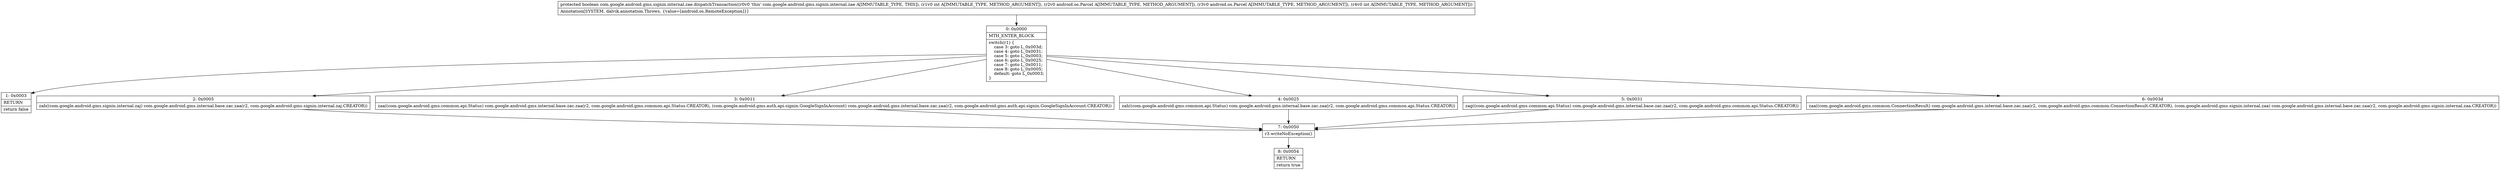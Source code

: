 digraph "CFG forcom.google.android.gms.signin.internal.zae.dispatchTransaction(ILandroid\/os\/Parcel;Landroid\/os\/Parcel;I)Z" {
Node_0 [shape=record,label="{0\:\ 0x0000|MTH_ENTER_BLOCK\l|switch(r1) \{\l    case 3: goto L_0x003d;\l    case 4: goto L_0x0031;\l    case 5: goto L_0x0003;\l    case 6: goto L_0x0025;\l    case 7: goto L_0x0011;\l    case 8: goto L_0x0005;\l    default: goto L_0x0003;\l\}\l}"];
Node_1 [shape=record,label="{1\:\ 0x0003|RETURN\l|return false\l}"];
Node_2 [shape=record,label="{2\:\ 0x0005|zab((com.google.android.gms.signin.internal.zaj) com.google.android.gms.internal.base.zac.zaa(r2, com.google.android.gms.signin.internal.zaj.CREATOR))\l}"];
Node_3 [shape=record,label="{3\:\ 0x0011|zaa((com.google.android.gms.common.api.Status) com.google.android.gms.internal.base.zac.zaa(r2, com.google.android.gms.common.api.Status.CREATOR), (com.google.android.gms.auth.api.signin.GoogleSignInAccount) com.google.android.gms.internal.base.zac.zaa(r2, com.google.android.gms.auth.api.signin.GoogleSignInAccount.CREATOR))\l}"];
Node_4 [shape=record,label="{4\:\ 0x0025|zah((com.google.android.gms.common.api.Status) com.google.android.gms.internal.base.zac.zaa(r2, com.google.android.gms.common.api.Status.CREATOR))\l}"];
Node_5 [shape=record,label="{5\:\ 0x0031|zag((com.google.android.gms.common.api.Status) com.google.android.gms.internal.base.zac.zaa(r2, com.google.android.gms.common.api.Status.CREATOR))\l}"];
Node_6 [shape=record,label="{6\:\ 0x003d|zaa((com.google.android.gms.common.ConnectionResult) com.google.android.gms.internal.base.zac.zaa(r2, com.google.android.gms.common.ConnectionResult.CREATOR), (com.google.android.gms.signin.internal.zaa) com.google.android.gms.internal.base.zac.zaa(r2, com.google.android.gms.signin.internal.zaa.CREATOR))\l}"];
Node_7 [shape=record,label="{7\:\ 0x0050|r3.writeNoException()\l}"];
Node_8 [shape=record,label="{8\:\ 0x0054|RETURN\l|return true\l}"];
MethodNode[shape=record,label="{protected boolean com.google.android.gms.signin.internal.zae.dispatchTransaction((r0v0 'this' com.google.android.gms.signin.internal.zae A[IMMUTABLE_TYPE, THIS]), (r1v0 int A[IMMUTABLE_TYPE, METHOD_ARGUMENT]), (r2v0 android.os.Parcel A[IMMUTABLE_TYPE, METHOD_ARGUMENT]), (r3v0 android.os.Parcel A[IMMUTABLE_TYPE, METHOD_ARGUMENT]), (r4v0 int A[IMMUTABLE_TYPE, METHOD_ARGUMENT]))  | Annotation[SYSTEM, dalvik.annotation.Throws, \{value=[android.os.RemoteException]\}]\l}"];
MethodNode -> Node_0;
Node_0 -> Node_1;
Node_0 -> Node_2;
Node_0 -> Node_3;
Node_0 -> Node_4;
Node_0 -> Node_5;
Node_0 -> Node_6;
Node_2 -> Node_7;
Node_3 -> Node_7;
Node_4 -> Node_7;
Node_5 -> Node_7;
Node_6 -> Node_7;
Node_7 -> Node_8;
}

